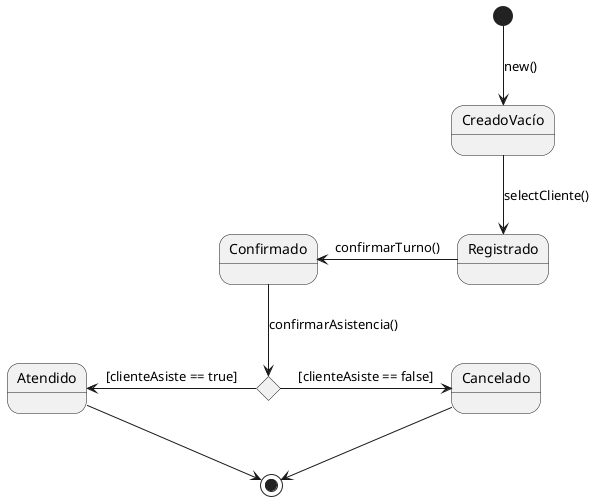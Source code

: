 @startuml Turno
 
[*] --> CreadoVacío : new()
state clienteAsiste <<choice>>
 
CreadoVacío --> Registrado : selectCliente()
Registrado -left-> Confirmado : confirmarTurno()
Confirmado --> clienteAsiste : confirmarAsistencia()
clienteAsiste -left-> Atendido : [clienteAsiste == true]
clienteAsiste -right-> Cancelado : [clienteAsiste == false]
Atendido --> [*]
Cancelado -->[*]
@enduml